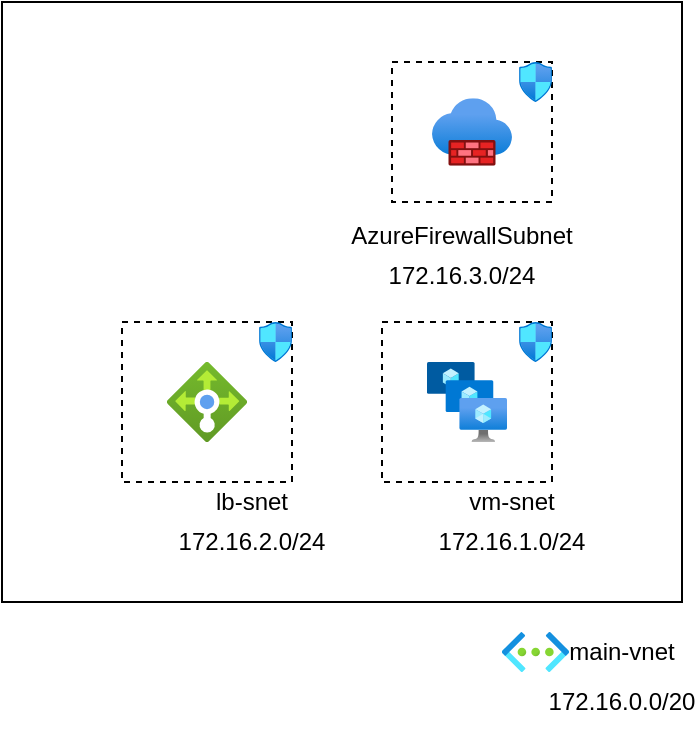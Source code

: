 <mxfile>
    <diagram id="lut3Ta-v0c976ASl9qIL" name="ページ1">
        <mxGraphModel dx="1066" dy="483" grid="1" gridSize="10" guides="1" tooltips="1" connect="1" arrows="1" fold="1" page="1" pageScale="1" pageWidth="827" pageHeight="1169" math="0" shadow="0">
            <root>
                <mxCell id="0"/>
                <mxCell id="1" parent="0"/>
                <mxCell id="rlpLy5eyP_Tx5Tw7G8M6-1" value="" style="rounded=0;whiteSpace=wrap;html=1;" parent="1" vertex="1">
                    <mxGeometry x="180" y="110" width="340" height="300" as="geometry"/>
                </mxCell>
                <mxCell id="rlpLy5eyP_Tx5Tw7G8M6-4" value="main-vnet" style="text;html=1;strokeColor=none;fillColor=none;align=center;verticalAlign=middle;whiteSpace=wrap;rounded=0;" parent="1" vertex="1">
                    <mxGeometry x="460" y="420" width="60" height="30" as="geometry"/>
                </mxCell>
                <mxCell id="rlpLy5eyP_Tx5Tw7G8M6-5" value="" style="aspect=fixed;html=1;points=[];align=center;image;fontSize=12;image=img/lib/azure2/networking/Virtual_Networks.svg;" parent="1" vertex="1">
                    <mxGeometry x="430" y="425" width="33.5" height="20" as="geometry"/>
                </mxCell>
                <mxCell id="rlpLy5eyP_Tx5Tw7G8M6-9" value="" style="rounded=0;whiteSpace=wrap;html=1;dashed=1;" parent="1" vertex="1">
                    <mxGeometry x="370" y="270" width="85" height="80" as="geometry"/>
                </mxCell>
                <mxCell id="rlpLy5eyP_Tx5Tw7G8M6-10" value="vm-snet" style="text;html=1;strokeColor=none;fillColor=none;align=center;verticalAlign=middle;whiteSpace=wrap;rounded=0;" parent="1" vertex="1">
                    <mxGeometry x="390" y="350" width="90" height="20" as="geometry"/>
                </mxCell>
                <mxCell id="rlpLy5eyP_Tx5Tw7G8M6-13" value="172.16.1.0/24" style="text;html=1;strokeColor=none;fillColor=none;align=center;verticalAlign=middle;whiteSpace=wrap;rounded=0;" parent="1" vertex="1">
                    <mxGeometry x="390" y="370" width="90" height="20" as="geometry"/>
                </mxCell>
                <mxCell id="rlpLy5eyP_Tx5Tw7G8M6-17" value="172.16.0.0/20" style="text;html=1;strokeColor=none;fillColor=none;align=center;verticalAlign=middle;whiteSpace=wrap;rounded=0;" parent="1" vertex="1">
                    <mxGeometry x="460" y="445" width="60" height="30" as="geometry"/>
                </mxCell>
                <mxCell id="rlpLy5eyP_Tx5Tw7G8M6-23" value="" style="aspect=fixed;html=1;points=[];align=center;image;fontSize=12;image=img/lib/azure2/networking/Network_Security_Groups.svg;dashed=1;" parent="1" vertex="1">
                    <mxGeometry x="438.53" y="270" width="16.47" height="20" as="geometry"/>
                </mxCell>
                <mxCell id="5" value="" style="rounded=0;whiteSpace=wrap;html=1;dashed=1;" parent="1" vertex="1">
                    <mxGeometry x="375" y="140" width="80" height="70" as="geometry"/>
                </mxCell>
                <mxCell id="6" value="AzureFirewallSubnet" style="text;html=1;strokeColor=none;fillColor=none;align=center;verticalAlign=middle;whiteSpace=wrap;rounded=0;" parent="1" vertex="1">
                    <mxGeometry x="365" y="216.9" width="90" height="20" as="geometry"/>
                </mxCell>
                <mxCell id="7" value="172.16.3.0/24" style="text;html=1;strokeColor=none;fillColor=none;align=center;verticalAlign=middle;whiteSpace=wrap;rounded=0;" parent="1" vertex="1">
                    <mxGeometry x="365" y="236.9" width="90" height="20" as="geometry"/>
                </mxCell>
                <mxCell id="8" value="" style="aspect=fixed;html=1;points=[];align=center;image;fontSize=12;image=img/lib/azure2/networking/Network_Security_Groups.svg;dashed=1;" parent="1" vertex="1">
                    <mxGeometry x="438.53" y="140" width="16.47" height="20" as="geometry"/>
                </mxCell>
                <mxCell id="9" value="" style="rounded=0;whiteSpace=wrap;html=1;dashed=1;" parent="1" vertex="1">
                    <mxGeometry x="240" y="270" width="85" height="80" as="geometry"/>
                </mxCell>
                <mxCell id="10" value="lb-snet" style="text;html=1;strokeColor=none;fillColor=none;align=center;verticalAlign=middle;whiteSpace=wrap;rounded=0;" parent="1" vertex="1">
                    <mxGeometry x="260" y="350" width="90" height="20" as="geometry"/>
                </mxCell>
                <mxCell id="11" value="172.16.2.0/24" style="text;html=1;strokeColor=none;fillColor=none;align=center;verticalAlign=middle;whiteSpace=wrap;rounded=0;" parent="1" vertex="1">
                    <mxGeometry x="260" y="370" width="90" height="20" as="geometry"/>
                </mxCell>
                <mxCell id="12" value="" style="aspect=fixed;html=1;points=[];align=center;image;fontSize=12;image=img/lib/azure2/networking/Network_Security_Groups.svg;dashed=1;" parent="1" vertex="1">
                    <mxGeometry x="308.53" y="270" width="16.47" height="20" as="geometry"/>
                </mxCell>
                <mxCell id="2" value="" style="aspect=fixed;html=1;points=[];align=center;image;fontSize=12;image=img/lib/azure2/compute/VM_Scale_Sets.svg;" parent="1" vertex="1">
                    <mxGeometry x="392.5" y="290" width="40" height="40" as="geometry"/>
                </mxCell>
                <mxCell id="3" value="" style="aspect=fixed;html=1;points=[];align=center;image;fontSize=12;image=img/lib/azure2/networking/Load_Balancers.svg;" parent="1" vertex="1">
                    <mxGeometry x="262.5" y="290" width="40" height="40" as="geometry"/>
                </mxCell>
                <mxCell id="4" value="" style="aspect=fixed;html=1;points=[];align=center;image;fontSize=12;image=img/lib/azure2/networking/Firewalls.svg;" parent="1" vertex="1">
                    <mxGeometry x="395" y="158.1" width="40" height="33.81" as="geometry"/>
                </mxCell>
            </root>
        </mxGraphModel>
    </diagram>
</mxfile>
